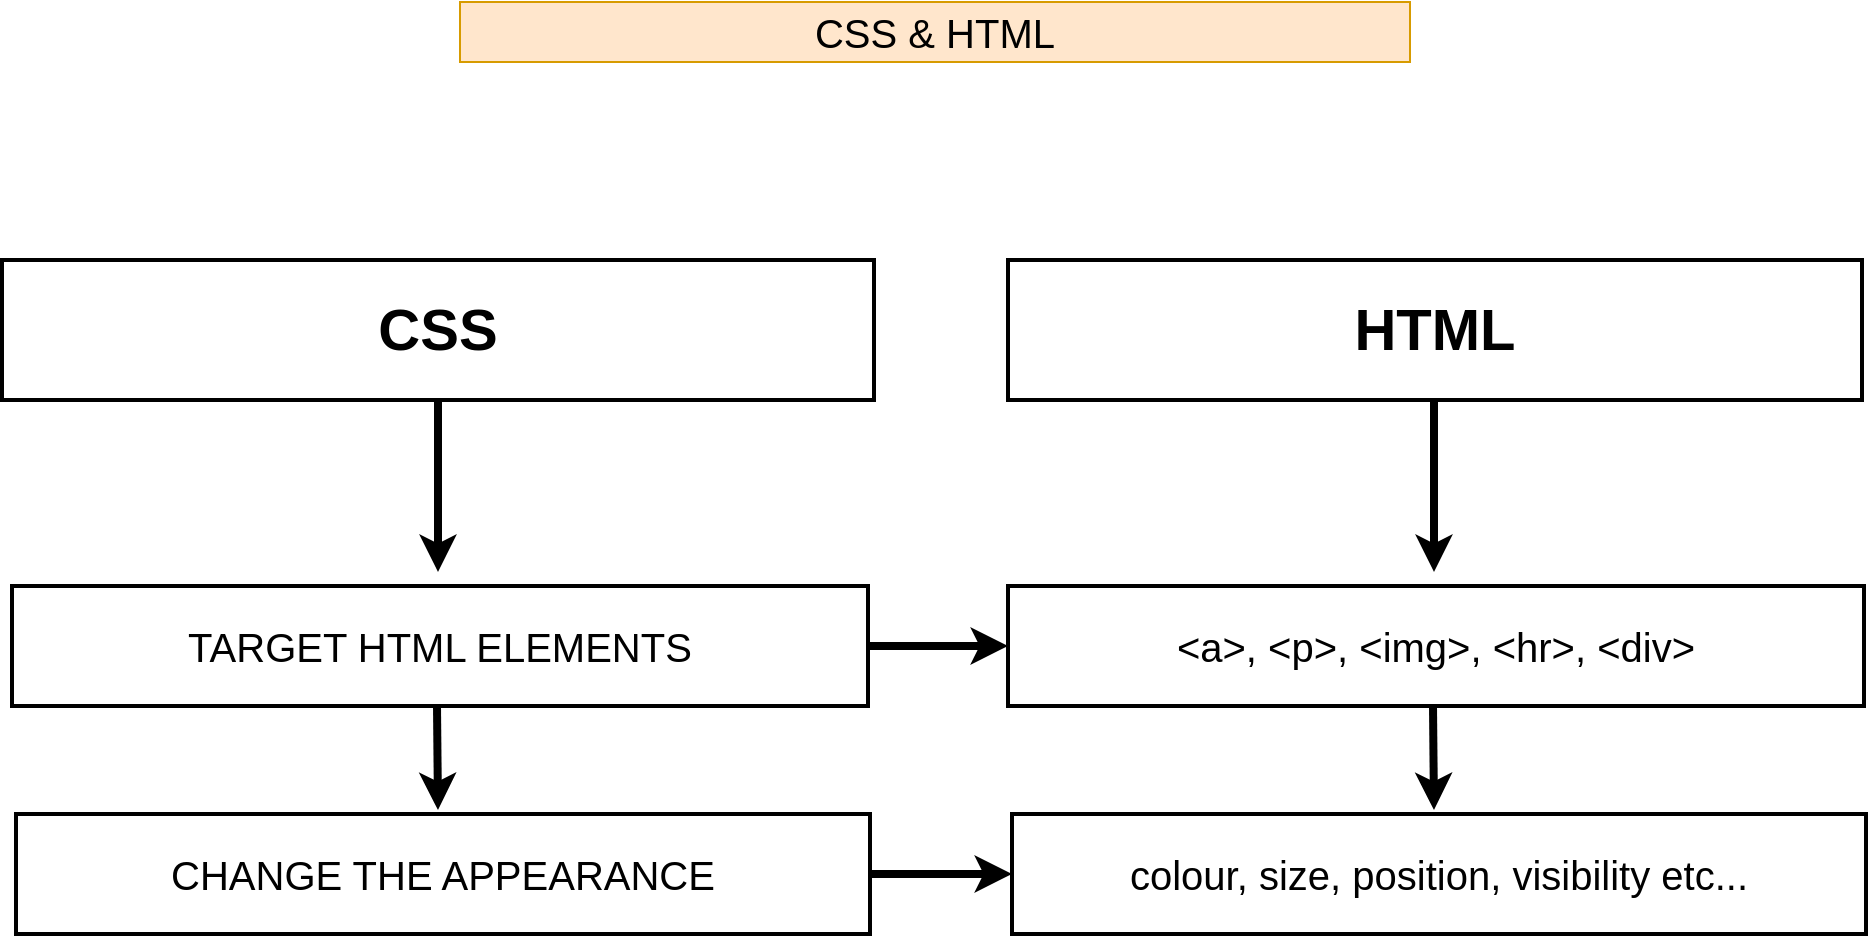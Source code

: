 <mxfile version="15.9.4" type="github" pages="2">
  <diagram id="MAwdSJTzHu8hkmkYIUFN" name="Intro">
    <mxGraphModel dx="1004" dy="1163" grid="0" gridSize="10" guides="1" tooltips="1" connect="1" arrows="1" fold="1" page="1" pageScale="1" pageWidth="1169" pageHeight="827" math="0" shadow="0">
      <root>
        <mxCell id="R0EhZH4kIw3I4G1bYQ5x-0" />
        <mxCell id="R0EhZH4kIw3I4G1bYQ5x-1" parent="R0EhZH4kIw3I4G1bYQ5x-0" />
        <mxCell id="pVFDlFmT5RPegFPA8o8f-0" value="&lt;h3&gt;&lt;b&gt;&lt;font style=&quot;font-size: 29px&quot;&gt;CSS&lt;/font&gt;&lt;/b&gt;&lt;/h3&gt;" style="rounded=0;whiteSpace=wrap;html=1;strokeWidth=2;" vertex="1" parent="R0EhZH4kIw3I4G1bYQ5x-1">
          <mxGeometry x="32" y="179" width="436" height="70" as="geometry" />
        </mxCell>
        <mxCell id="pVFDlFmT5RPegFPA8o8f-1" value="&lt;h3&gt;&lt;b&gt;&lt;font style=&quot;font-size: 29px&quot;&gt;HTML&lt;/font&gt;&lt;/b&gt;&lt;/h3&gt;" style="rounded=0;whiteSpace=wrap;html=1;strokeWidth=2;" vertex="1" parent="R0EhZH4kIw3I4G1bYQ5x-1">
          <mxGeometry x="535" y="179" width="427" height="70" as="geometry" />
        </mxCell>
        <mxCell id="pVFDlFmT5RPegFPA8o8f-3" value="" style="endArrow=classic;html=1;rounded=0;fontSize=20;strokeWidth=4;exitX=0.5;exitY=1;exitDx=0;exitDy=0;" edge="1" parent="R0EhZH4kIw3I4G1bYQ5x-1" source="pVFDlFmT5RPegFPA8o8f-0">
          <mxGeometry width="50" height="50" relative="1" as="geometry">
            <mxPoint x="488" y="698" as="sourcePoint" />
            <mxPoint x="250" y="335" as="targetPoint" />
          </mxGeometry>
        </mxCell>
        <mxCell id="pVFDlFmT5RPegFPA8o8f-8" value="TARGET HTML ELEMENTS" style="rounded=0;whiteSpace=wrap;html=1;fontSize=20;strokeWidth=2;" vertex="1" parent="R0EhZH4kIw3I4G1bYQ5x-1">
          <mxGeometry x="37" y="342" width="428" height="60" as="geometry" />
        </mxCell>
        <mxCell id="pVFDlFmT5RPegFPA8o8f-9" value="CHANGE THE APPEARANCE" style="rounded=0;whiteSpace=wrap;html=1;fontSize=20;strokeWidth=2;" vertex="1" parent="R0EhZH4kIw3I4G1bYQ5x-1">
          <mxGeometry x="39" y="456" width="427" height="60" as="geometry" />
        </mxCell>
        <mxCell id="pVFDlFmT5RPegFPA8o8f-12" value="" style="endArrow=classic;html=1;rounded=0;fontSize=20;strokeWidth=4;exitX=0.5;exitY=1;exitDx=0;exitDy=0;" edge="1" parent="R0EhZH4kIw3I4G1bYQ5x-1">
          <mxGeometry width="50" height="50" relative="1" as="geometry">
            <mxPoint x="249.5" y="402" as="sourcePoint" />
            <mxPoint x="250" y="454" as="targetPoint" />
          </mxGeometry>
        </mxCell>
        <mxCell id="pVFDlFmT5RPegFPA8o8f-13" value="&amp;lt;a&amp;gt;, &amp;lt;p&amp;gt;, &amp;lt;img&amp;gt;, &amp;lt;hr&amp;gt;, &amp;lt;div&amp;gt;" style="rounded=0;whiteSpace=wrap;html=1;fontSize=20;strokeWidth=2;" vertex="1" parent="R0EhZH4kIw3I4G1bYQ5x-1">
          <mxGeometry x="535" y="342" width="428" height="60" as="geometry" />
        </mxCell>
        <mxCell id="pVFDlFmT5RPegFPA8o8f-14" value="colour, size, position, visibility etc..." style="rounded=0;whiteSpace=wrap;html=1;fontSize=20;strokeWidth=2;" vertex="1" parent="R0EhZH4kIw3I4G1bYQ5x-1">
          <mxGeometry x="537" y="456" width="427" height="60" as="geometry" />
        </mxCell>
        <mxCell id="pVFDlFmT5RPegFPA8o8f-15" value="" style="endArrow=classic;html=1;rounded=0;fontSize=20;strokeWidth=4;exitX=0.5;exitY=1;exitDx=0;exitDy=0;" edge="1" parent="R0EhZH4kIw3I4G1bYQ5x-1">
          <mxGeometry width="50" height="50" relative="1" as="geometry">
            <mxPoint x="747.5" y="402" as="sourcePoint" />
            <mxPoint x="748" y="454" as="targetPoint" />
          </mxGeometry>
        </mxCell>
        <mxCell id="pVFDlFmT5RPegFPA8o8f-16" value="" style="endArrow=classic;html=1;rounded=0;fontSize=20;strokeWidth=4;exitX=0.5;exitY=1;exitDx=0;exitDy=0;" edge="1" parent="R0EhZH4kIw3I4G1bYQ5x-1">
          <mxGeometry width="50" height="50" relative="1" as="geometry">
            <mxPoint x="748" y="249" as="sourcePoint" />
            <mxPoint x="748" y="335" as="targetPoint" />
          </mxGeometry>
        </mxCell>
        <mxCell id="pVFDlFmT5RPegFPA8o8f-17" value="" style="endArrow=classic;html=1;rounded=0;fontSize=20;strokeWidth=4;exitX=1;exitY=0.5;exitDx=0;exitDy=0;entryX=0;entryY=0.5;entryDx=0;entryDy=0;" edge="1" parent="R0EhZH4kIw3I4G1bYQ5x-1" source="pVFDlFmT5RPegFPA8o8f-8" target="pVFDlFmT5RPegFPA8o8f-13">
          <mxGeometry width="50" height="50" relative="1" as="geometry">
            <mxPoint x="491" y="688" as="sourcePoint" />
            <mxPoint x="541" y="638" as="targetPoint" />
          </mxGeometry>
        </mxCell>
        <mxCell id="pVFDlFmT5RPegFPA8o8f-18" value="" style="endArrow=classic;html=1;rounded=0;fontSize=20;strokeWidth=4;exitX=1;exitY=0.5;exitDx=0;exitDy=0;entryX=0;entryY=0.5;entryDx=0;entryDy=0;" edge="1" parent="R0EhZH4kIw3I4G1bYQ5x-1">
          <mxGeometry width="50" height="50" relative="1" as="geometry">
            <mxPoint x="467" y="486" as="sourcePoint" />
            <mxPoint x="537" y="486" as="targetPoint" />
          </mxGeometry>
        </mxCell>
        <mxCell id="pVFDlFmT5RPegFPA8o8f-19" value="CSS &amp;amp; HTML" style="text;html=1;strokeColor=#d79b00;fillColor=#ffe6cc;align=center;verticalAlign=middle;whiteSpace=wrap;rounded=0;fontSize=20;" vertex="1" parent="R0EhZH4kIw3I4G1bYQ5x-1">
          <mxGeometry x="261" y="50" width="475" height="30" as="geometry" />
        </mxCell>
      </root>
    </mxGraphModel>
  </diagram>
  <diagram id="C5RBs43oDa-KdzZeNtuy" name="sass defined?">
    <mxGraphModel dx="1004" dy="1163" grid="0" gridSize="10" guides="1" tooltips="1" connect="1" arrows="1" fold="1" page="1" pageScale="1" pageWidth="827" pageHeight="1169" math="0" shadow="0">
      <root>
        <mxCell id="WIyWlLk6GJQsqaUBKTNV-0" />
        <mxCell id="WIyWlLk6GJQsqaUBKTNV-1" parent="WIyWlLk6GJQsqaUBKTNV-0" />
        <mxCell id="9i2ANKBP8XuqccW5ihnX-2" style="edgeStyle=orthogonalEdgeStyle;rounded=0;orthogonalLoop=1;jettySize=auto;html=1;exitX=0.5;exitY=1;exitDx=0;exitDy=0;strokeWidth=4;" edge="1" parent="WIyWlLk6GJQsqaUBKTNV-1" source="9i2ANKBP8XuqccW5ihnX-0">
          <mxGeometry relative="1" as="geometry">
            <mxPoint x="412" y="302" as="targetPoint" />
          </mxGeometry>
        </mxCell>
        <mxCell id="9i2ANKBP8XuqccW5ihnX-0" value="&lt;h3&gt;&lt;b&gt;&lt;font style=&quot;font-size: 29px&quot;&gt;SASS&lt;/font&gt;&lt;/b&gt;&lt;/h3&gt;" style="rounded=0;whiteSpace=wrap;html=1;strokeWidth=2;" vertex="1" parent="WIyWlLk6GJQsqaUBKTNV-1">
          <mxGeometry x="170" y="163" width="484" height="70" as="geometry" />
        </mxCell>
        <mxCell id="9i2ANKBP8XuqccW5ihnX-4" value="&lt;h3 style=&quot;font-size: 20px&quot;&gt;&lt;span style=&quot;color: rgb(51 , 51 , 51) ; font-family: &amp;#34;open sans&amp;#34; , &amp;#34;arial&amp;#34; , sans-serif ; font-weight: 400 ; background-color: rgb(255 , 255 , 255)&quot;&gt;Syntactically Awesome Style &lt;/span&gt;&lt;span style=&quot;color: rgb(51 , 51 , 51) ; font-family: &amp;#34;open sans&amp;#34; , &amp;#34;arial&amp;#34; , sans-serif ; background-color: rgb(255 , 255 , 255)&quot;&gt;S&lt;/span&gt;&lt;span style=&quot;color: rgb(51 , 51 , 51) ; font-family: &amp;#34;open sans&amp;#34; , &amp;#34;arial&amp;#34; , sans-serif ; font-weight: 400 ; background-color: rgb(255 , 255 , 255)&quot;&gt;heets&lt;/span&gt;&lt;br&gt;&lt;/h3&gt;" style="rounded=0;whiteSpace=wrap;html=1;strokeWidth=2;" vertex="1" parent="WIyWlLk6GJQsqaUBKTNV-1">
          <mxGeometry x="177" y="304" width="481" height="60" as="geometry" />
        </mxCell>
        <mxCell id="9i2ANKBP8XuqccW5ihnX-6" style="edgeStyle=orthogonalEdgeStyle;rounded=0;orthogonalLoop=1;jettySize=auto;html=1;exitX=0.5;exitY=1;exitDx=0;exitDy=0;strokeWidth=4;" edge="1" parent="WIyWlLk6GJQsqaUBKTNV-1">
          <mxGeometry relative="1" as="geometry">
            <mxPoint x="414" y="433" as="targetPoint" />
            <mxPoint x="414" y="364" as="sourcePoint" />
          </mxGeometry>
        </mxCell>
        <mxCell id="9i2ANKBP8XuqccW5ihnX-7" value="&lt;h3 style=&quot;font-size: 20px&quot;&gt;&lt;font color=&quot;#333333&quot; face=&quot;open sans, arial, sans-serif&quot;&gt;&lt;span style=&quot;font-weight: 400 ; background-color: rgb(255 , 255 , 255)&quot;&gt;What exactly does sass bring to CSS?&lt;/span&gt;&lt;/font&gt;&lt;/h3&gt;" style="rounded=0;whiteSpace=wrap;html=1;strokeWidth=2;" vertex="1" parent="WIyWlLk6GJQsqaUBKTNV-1">
          <mxGeometry x="177" y="567" width="481" height="60" as="geometry" />
        </mxCell>
        <mxCell id="83MSOQ1AdD-NGcWz8iEf-0" value="WORLD OF SASS" style="text;html=1;strokeColor=#d79b00;fillColor=#ffe6cc;align=center;verticalAlign=middle;whiteSpace=wrap;rounded=0;fontSize=20;" vertex="1" parent="WIyWlLk6GJQsqaUBKTNV-1">
          <mxGeometry x="170" y="68" width="475" height="30" as="geometry" />
        </mxCell>
        <mxCell id="83MSOQ1AdD-NGcWz8iEf-6" value="&lt;h3 style=&quot;font-size: 20px&quot;&gt;&lt;font color=&quot;#333333&quot; face=&quot;open sans, arial, sans-serif&quot;&gt;&lt;span style=&quot;font-weight: 400 ; background-color: rgb(255 , 255 , 255)&quot;&gt;Implies CSS is not enough&lt;/span&gt;&lt;/font&gt;&lt;/h3&gt;" style="rounded=0;whiteSpace=wrap;html=1;strokeWidth=2;" vertex="1" parent="WIyWlLk6GJQsqaUBKTNV-1">
          <mxGeometry x="177" y="436" width="481" height="60" as="geometry" />
        </mxCell>
        <mxCell id="83MSOQ1AdD-NGcWz8iEf-7" style="edgeStyle=orthogonalEdgeStyle;rounded=0;orthogonalLoop=1;jettySize=auto;html=1;exitX=0.5;exitY=1;exitDx=0;exitDy=0;strokeWidth=4;" edge="1" parent="WIyWlLk6GJQsqaUBKTNV-1">
          <mxGeometry relative="1" as="geometry">
            <mxPoint x="413" y="565" as="targetPoint" />
            <mxPoint x="413" y="496" as="sourcePoint" />
          </mxGeometry>
        </mxCell>
      </root>
    </mxGraphModel>
  </diagram>
</mxfile>
